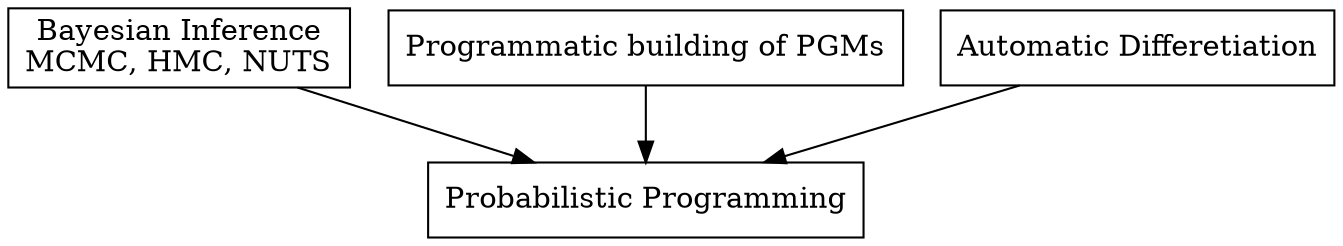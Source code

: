 digraph {
  node [shape="box"];

  BI  [label="Bayesian Inference\nMCMC, HMC, NUTS"];
  PGM [label="Programmatic building of PGMs"];
  AD  [label="Automatic Differetiation"];
  PP  [label="Probabilistic Programming"];

  BI  -> PP;
  PGM -> PP;
  AD  -> PP;
}
